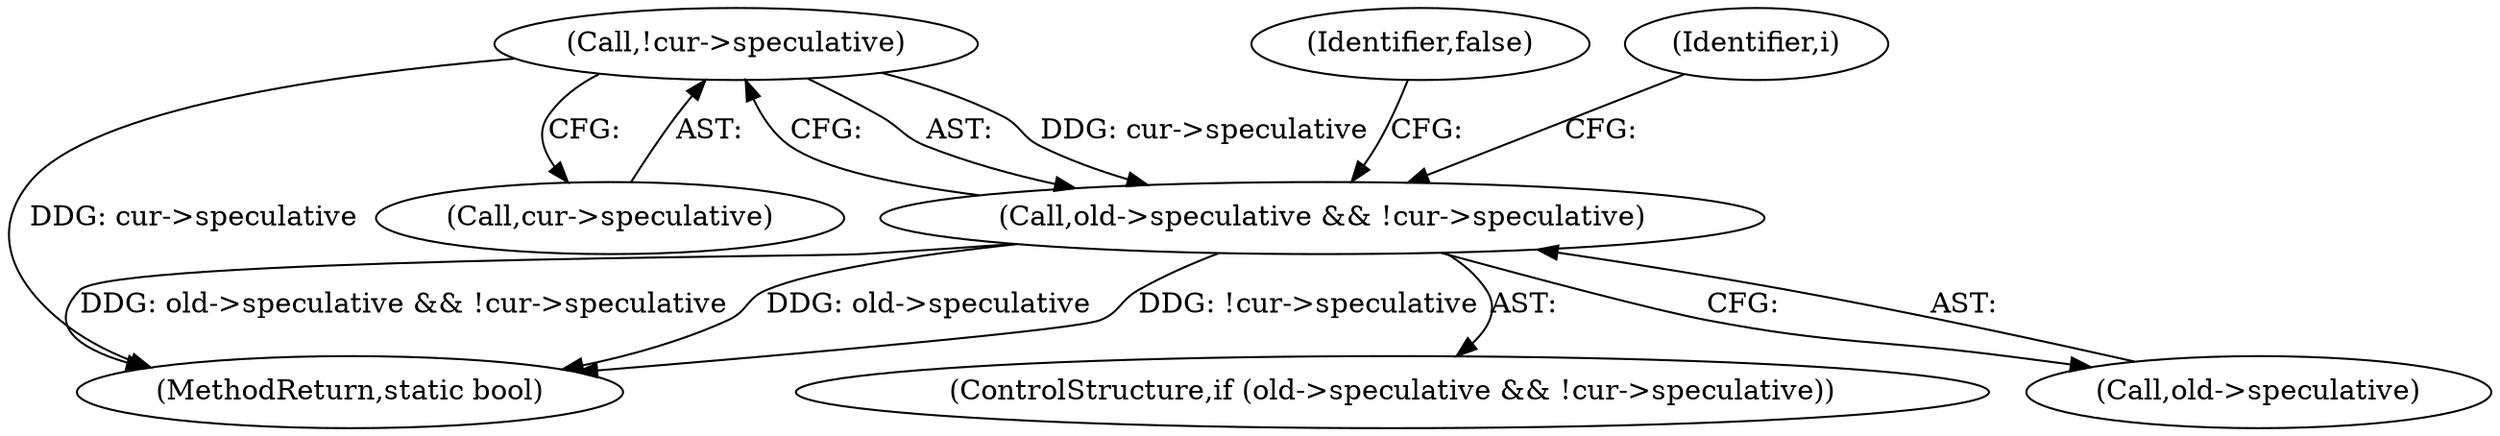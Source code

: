 digraph "0_linux_979d63d50c0c0f7bc537bf821e056cc9fe5abd38_5@pointer" {
"1000123" [label="(Call,!cur->speculative)"];
"1000119" [label="(Call,old->speculative && !cur->speculative)"];
"1000176" [label="(MethodReturn,static bool)"];
"1000123" [label="(Call,!cur->speculative)"];
"1000119" [label="(Call,old->speculative && !cur->speculative)"];
"1000118" [label="(ControlStructure,if (old->speculative && !cur->speculative))"];
"1000128" [label="(Identifier,false)"];
"1000131" [label="(Identifier,i)"];
"1000124" [label="(Call,cur->speculative)"];
"1000120" [label="(Call,old->speculative)"];
"1000123" -> "1000119"  [label="AST: "];
"1000123" -> "1000124"  [label="CFG: "];
"1000124" -> "1000123"  [label="AST: "];
"1000119" -> "1000123"  [label="CFG: "];
"1000123" -> "1000176"  [label="DDG: cur->speculative"];
"1000123" -> "1000119"  [label="DDG: cur->speculative"];
"1000119" -> "1000118"  [label="AST: "];
"1000119" -> "1000120"  [label="CFG: "];
"1000120" -> "1000119"  [label="AST: "];
"1000128" -> "1000119"  [label="CFG: "];
"1000131" -> "1000119"  [label="CFG: "];
"1000119" -> "1000176"  [label="DDG: !cur->speculative"];
"1000119" -> "1000176"  [label="DDG: old->speculative && !cur->speculative"];
"1000119" -> "1000176"  [label="DDG: old->speculative"];
}
